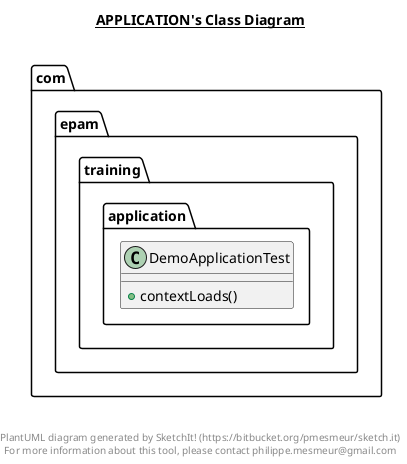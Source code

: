@startuml

title __APPLICATION's Class Diagram__\n

  package com.epam.training {
    package com.epam.training.application {
      class DemoApplicationTest {
          + contextLoads()
      }
    }
  }
  



right footer


PlantUML diagram generated by SketchIt! (https://bitbucket.org/pmesmeur/sketch.it)
For more information about this tool, please contact philippe.mesmeur@gmail.com
endfooter

@enduml
